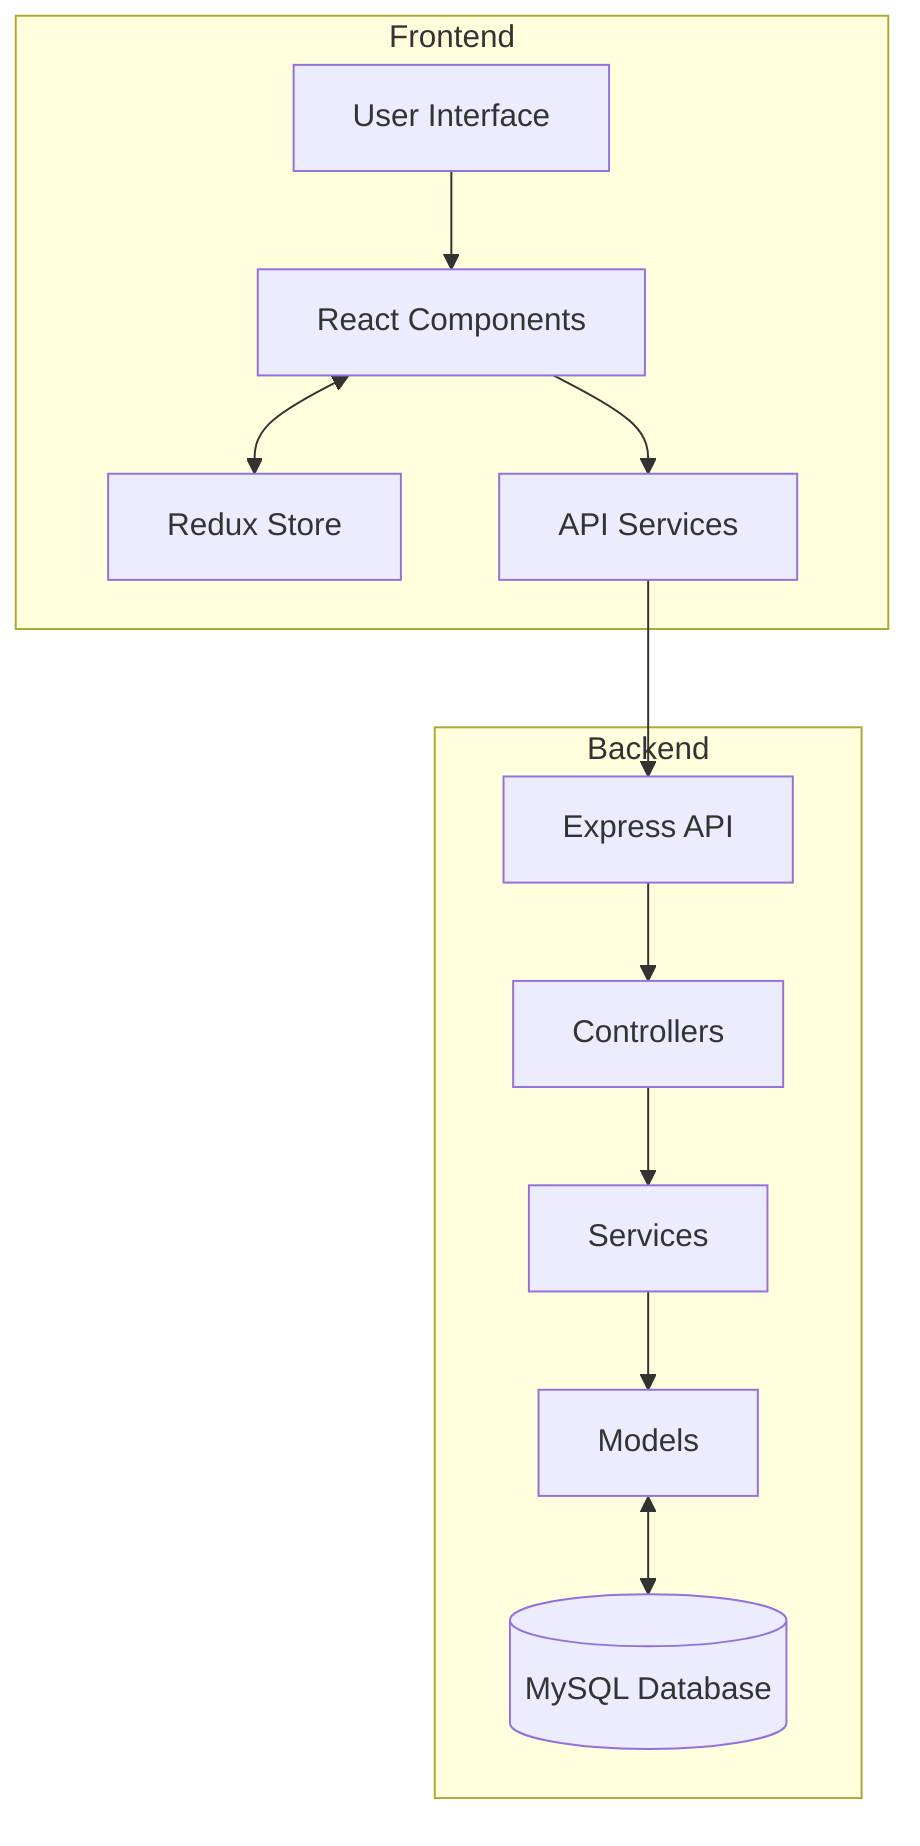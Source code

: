 flowchart TB
    subgraph Frontend
        UI[User Interface]
        RC[React Components]
        RS[Redux Store]
        AS[API Services]
    end

    subgraph Backend
        API[Express API]
        CT[Controllers]
        SV[Services]
        MD[Models]
        DB[(MySQL Database)]
    end

    UI --> RC
    RC <--> RS
    RC --> AS
    AS --> API
    API --> CT
    CT --> SV
    SV --> MD
    MD <--> DB